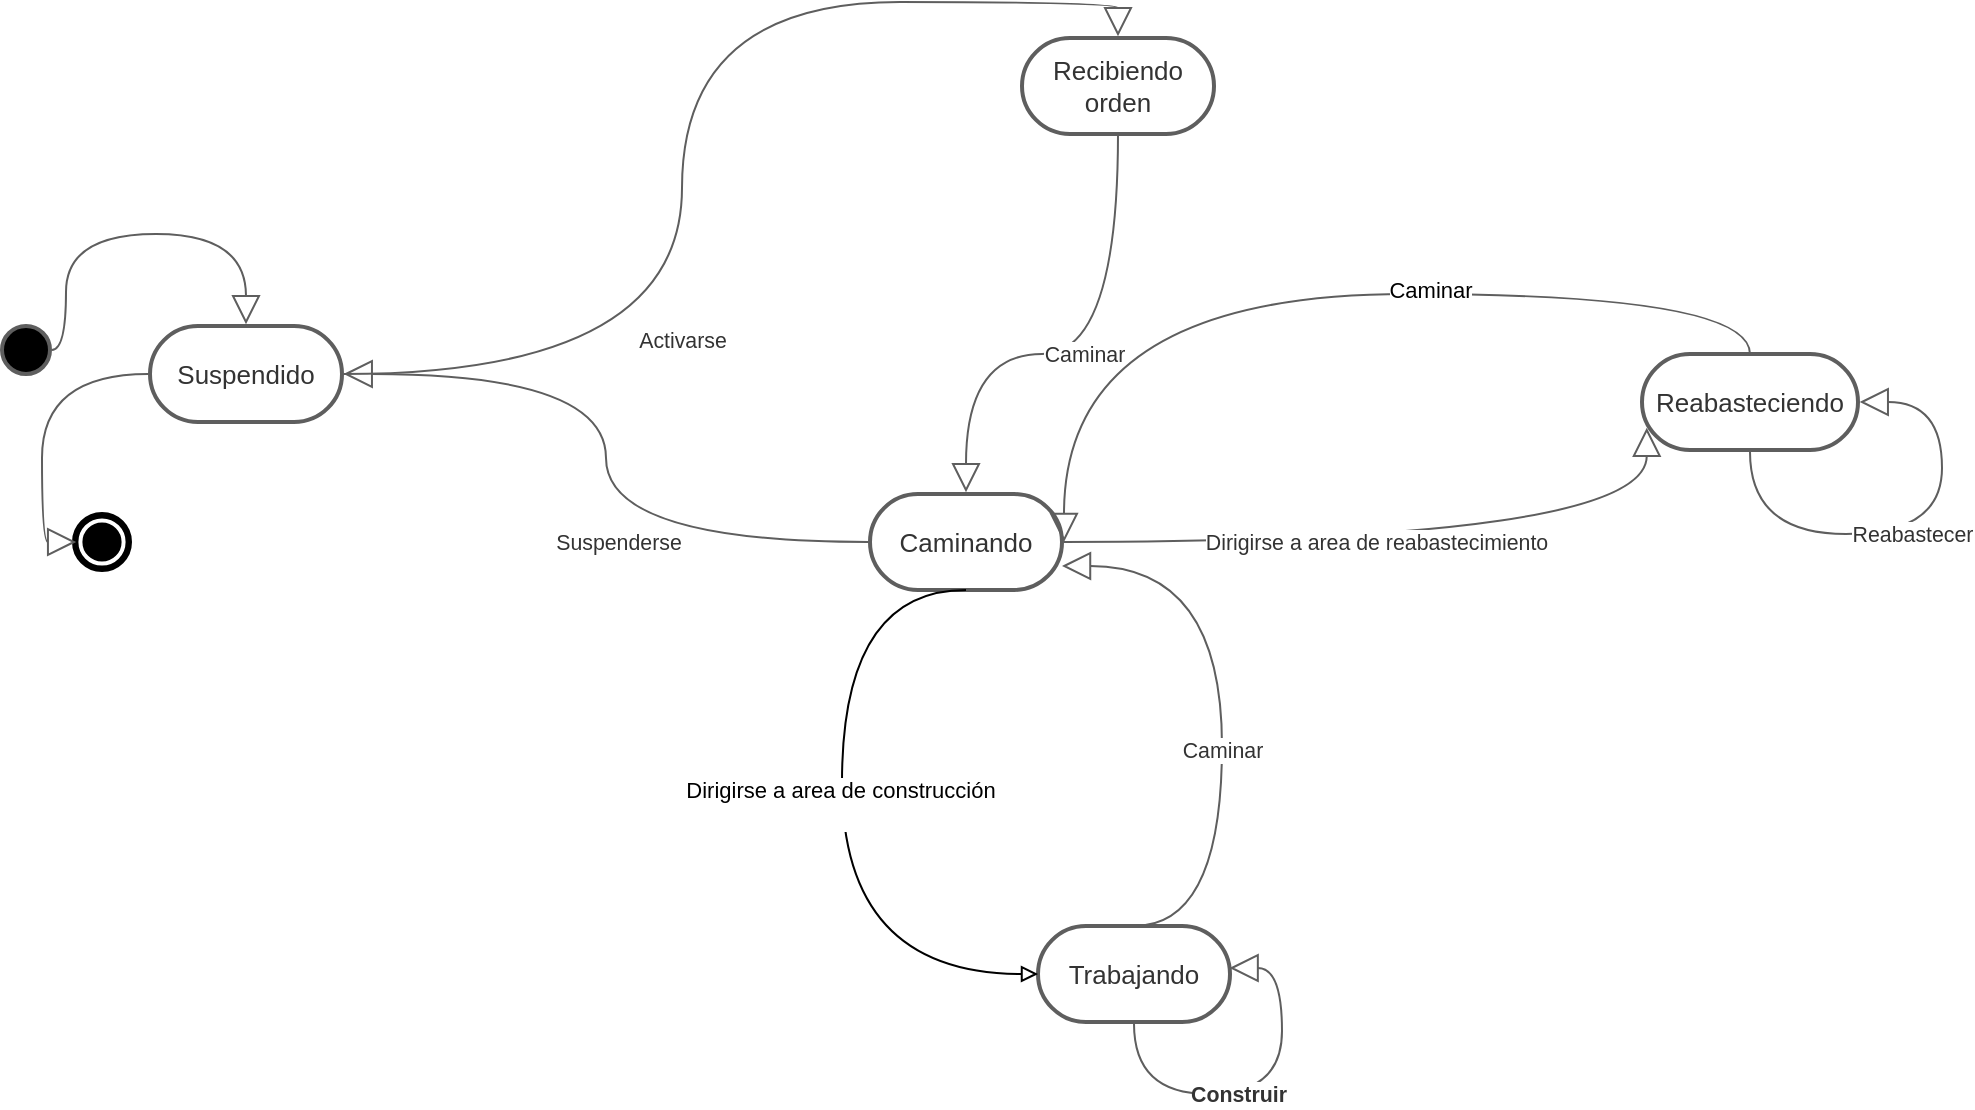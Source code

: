 <mxfile version="13.0.3" type="device"><diagram id="U4A9re-U7QnIiIfkx3cQ" name="Page-1"><mxGraphModel dx="1125" dy="1849" grid="1" gridSize="10" guides="1" tooltips="1" connect="1" arrows="1" fold="1" page="1" pageScale="1" pageWidth="827" pageHeight="1169" math="0" shadow="0"><root><mxCell id="0"/><mxCell id="1" parent="0"/><UserObject label="" lucidchartObjectId="DaKHAA98TjFk" id="cMceQPfkpbQX7eCkPKe--1"><mxCell style="html=1;whiteSpace=wrap;strokeColor=none;fillColor=none;whiteSpace=wrap;fontSize=11;spacing=0;strokeOpacity=100;rounded=1;absoluteArcSize=1;arcSize=7.2;strokeWidth=2;" parent="1" vertex="1" zOrder="0"><mxGeometry x="886" y="5" width="144" height="36" as="geometry"/></mxCell></UserObject><UserObject label="" lucidchartObjectId="jt1GZOERHfiX" id="cMceQPfkpbQX7eCkPKe--2"><mxCell style="html=1;whiteSpace=wrap;ellipse;fillColor=#000000;whiteSpace=wrap;fontSize=11;spacing=0;strokeColor=#5e5e5e;strokeOpacity=100;rounded=1;absoluteArcSize=1;arcSize=7.2;strokeWidth=2;" parent="1" vertex="1" zOrder="1"><mxGeometry x="130" y="96" width="24" height="24" as="geometry"/></mxCell></UserObject><UserObject label="" lucidchartObjectId="wt1GxcRJmUin" id="cMceQPfkpbQX7eCkPKe--3"><mxCell style="html=1;whiteSpace=wrap;shape=mxgraph.bpmn.shape;outline=end;symbol=terminate;strokeColor=#000000;fillColor=#ffffff;whiteSpace=wrap;fontSize=11;spacing=0;strokeOpacity=100;rounded=1;absoluteArcSize=1;arcSize=7.2;strokeWidth=2;" parent="1" vertex="1" zOrder="2"><mxGeometry x="168" y="192" width="24" height="24" as="geometry"/></mxCell></UserObject><UserObject label="Suspendido" lucidchartObjectId="Jt1GqjiidNBa" id="cMceQPfkpbQX7eCkPKe--4"><mxCell style="html=1;whiteSpace=wrap;rounded=1;arcSize=50;whiteSpace=wrap;fontSize=13;fontColor=#333333;spacing=3;strokeColor=#5e5e5e;strokeOpacity=100;strokeWidth=2;fillColor=#FFFFFF;" parent="1" vertex="1" zOrder="3"><mxGeometry x="204" y="96" width="96" height="48" as="geometry"/></mxCell></UserObject><UserObject label="" lucidchartObjectId="cu1GGMdehL4W" id="cMceQPfkpbQX7eCkPKe--5"><mxCell style="html=1;jettySize=18;whiteSpace=wrap;fontSize=11;strokeColor=#5E5E5E;rounded=1;arcSize=12;edgeStyle=orthogonalEdgeStyle;curved=1;startArrow=none;;endArrow=block;endFill=0;endSize=12;;exitX=1.038;exitY=0.5;exitPerimeter=0;entryX=0.5;entryY=-0.019;entryPerimeter=0;" parent="1" source="cMceQPfkpbQX7eCkPKe--2" target="cMceQPfkpbQX7eCkPKe--4" edge="1"><mxGeometry width="100" height="100" relative="1" as="geometry"><Array as="points"><mxPoint x="162" y="108"/><mxPoint x="162" y="50"/><mxPoint x="252" y="50"/></Array></mxGeometry></mxCell></UserObject><UserObject label="Recibiendo orden" lucidchartObjectId="sv1GRC30dEM0" id="cMceQPfkpbQX7eCkPKe--6"><mxCell style="html=1;whiteSpace=wrap;rounded=1;arcSize=50;whiteSpace=wrap;fontSize=13;fontColor=#333333;spacing=3;strokeColor=#5e5e5e;strokeOpacity=100;strokeWidth=2;" parent="1" vertex="1" zOrder="5"><mxGeometry x="640" y="-48" width="96" height="48" as="geometry"/></mxCell></UserObject><UserObject label="Caminando" lucidchartObjectId="yv1GYy1CK_b." id="cMceQPfkpbQX7eCkPKe--7"><mxCell style="html=1;whiteSpace=wrap;rounded=1;arcSize=50;whiteSpace=wrap;fontSize=13;fontColor=#333333;spacing=3;strokeColor=#5e5e5e;strokeOpacity=100;strokeWidth=2;" parent="1" vertex="1" zOrder="6"><mxGeometry x="564" y="180" width="96" height="48" as="geometry"/></mxCell></UserObject><UserObject label="Reabasteciendo" lucidchartObjectId="Jw1G63TemROr" id="cMceQPfkpbQX7eCkPKe--8"><mxCell style="html=1;whiteSpace=wrap;rounded=1;arcSize=50;whiteSpace=wrap;fontSize=13;fontColor=#333333;spacing=3;strokeColor=#5e5e5e;strokeOpacity=100;strokeWidth=2;" parent="1" vertex="1" zOrder="7"><mxGeometry x="950" y="110" width="108" height="48" as="geometry"/></mxCell></UserObject><UserObject label="Trabajando" lucidchartObjectId="3w1GtJfaGEOc" id="cMceQPfkpbQX7eCkPKe--9"><mxCell style="html=1;whiteSpace=wrap;rounded=1;arcSize=50;whiteSpace=wrap;fontSize=13;fontColor=#333333;spacing=3;strokeColor=#5e5e5e;strokeOpacity=100;strokeWidth=2;" parent="1" vertex="1" zOrder="8"><mxGeometry x="648" y="396" width="96" height="48" as="geometry"/></mxCell></UserObject><UserObject label="" lucidchartObjectId="Ly1GXz3~UBw-" id="cMceQPfkpbQX7eCkPKe--10"><mxCell style="html=1;jettySize=18;whiteSpace=wrap;fontSize=11;strokeColor=#5E5E5E;rounded=1;arcSize=12;edgeStyle=orthogonalEdgeStyle;curved=1;startArrow=none;;endArrow=block;endFill=0;endSize=12;;exitX=1.009;exitY=0.5;exitPerimeter=0;entryX=0.5;entryY=-0.019;entryPerimeter=0;" parent="1" source="cMceQPfkpbQX7eCkPKe--4" target="cMceQPfkpbQX7eCkPKe--6" edge="1"><mxGeometry width="100" height="100" relative="1" as="geometry"><Array as="points"/></mxGeometry></mxCell></UserObject><mxCell id="cMceQPfkpbQX7eCkPKe--11" value="&lt;span style=&quot;font-weight: normal&quot;&gt;Activarse&lt;/span&gt;" style="text;html=1;resizable=0;labelBackgroundColor=#ffffff;align=center;verticalAlign=middle;fontStyle=1;fontColor=#333333;;fontSize=10.667;" parent="cMceQPfkpbQX7eCkPKe--10" vertex="1"><mxGeometry x="-0.37" relative="1" as="geometry"/></mxCell><UserObject label="" lucidchartObjectId="8y1G4jAjW5Hl" id="cMceQPfkpbQX7eCkPKe--12"><mxCell style="html=1;jettySize=18;whiteSpace=wrap;fontSize=11;strokeColor=#5E5E5E;rounded=1;arcSize=12;edgeStyle=orthogonalEdgeStyle;curved=1;startArrow=none;;endArrow=block;endFill=0;endSize=12;;exitX=-0.009;exitY=0.5;exitPerimeter=0;entryX=1.009;entryY=0.5;entryPerimeter=0;" parent="1" source="cMceQPfkpbQX7eCkPKe--7" target="cMceQPfkpbQX7eCkPKe--4" edge="1"><mxGeometry width="100" height="100" relative="1" as="geometry"><Array as="points"/></mxGeometry></mxCell></UserObject><mxCell id="cMceQPfkpbQX7eCkPKe--13" value="&lt;span style=&quot;font-weight: normal&quot;&gt;Suspenderse&lt;/span&gt;" style="text;html=1;resizable=0;labelBackgroundColor=#ffffff;align=center;verticalAlign=middle;fontStyle=1;fontColor=#333333;;fontSize=10.667;" parent="cMceQPfkpbQX7eCkPKe--12" vertex="1"><mxGeometry x="-0.276" relative="1" as="geometry"/></mxCell><UserObject label="" lucidchartObjectId="XV9GiKbw8V_T" id="cMceQPfkpbQX7eCkPKe--19"><mxCell style="html=1;jettySize=18;whiteSpace=wrap;fontSize=11;strokeColor=#5E5E5E;rounded=1;arcSize=12;edgeStyle=orthogonalEdgeStyle;curved=1;startArrow=none;;endArrow=block;endFill=0;endSize=12;;exitX=0.5;exitY=1;entryX=0.5;entryY=-0.019;entryPerimeter=0;exitDx=0;exitDy=0;" parent="1" source="cMceQPfkpbQX7eCkPKe--6" target="cMceQPfkpbQX7eCkPKe--7" edge="1"><mxGeometry width="100" height="100" relative="1" as="geometry"><Array as="points"><mxPoint x="688" y="110"/><mxPoint x="612" y="110"/></Array><mxPoint x="768" y="84.9" as="sourcePoint"/></mxGeometry></mxCell></UserObject><mxCell id="cMceQPfkpbQX7eCkPKe--20" value="&lt;span style=&quot;font-weight: normal&quot;&gt;Caminar&lt;/span&gt;" style="text;html=1;resizable=0;labelBackgroundColor=#ffffff;align=center;verticalAlign=middle;fontStyle=1;fontColor=#333333;;fontSize=10.667;" parent="cMceQPfkpbQX7eCkPKe--19" vertex="1"><mxGeometry relative="1" as="geometry"/></mxCell><mxCell id="Yd1igd2m7KnkMqZ-XIlw-1" style="edgeStyle=orthogonalEdgeStyle;rounded=0;orthogonalLoop=1;jettySize=auto;html=1;exitX=0;exitY=0;exitDx=0;exitDy=0;" edge="1" parent="cMceQPfkpbQX7eCkPKe--19" source="cMceQPfkpbQX7eCkPKe--20" target="cMceQPfkpbQX7eCkPKe--20"><mxGeometry relative="1" as="geometry"/></mxCell><UserObject label="" lucidchartObjectId="yb-GbtyJEUZE" id="cMceQPfkpbQX7eCkPKe--21"><mxCell style="html=1;jettySize=18;whiteSpace=wrap;fontSize=11;strokeColor=#5E5E5E;rounded=1;arcSize=12;edgeStyle=orthogonalEdgeStyle;curved=1;startArrow=none;;endArrow=block;endFill=0;endSize=12;;exitX=-0.009;exitY=0.5;exitPerimeter=0;entryX=-0.038;entryY=0.5;entryPerimeter=0;" parent="1" source="cMceQPfkpbQX7eCkPKe--4" target="cMceQPfkpbQX7eCkPKe--3" edge="1"><mxGeometry width="100" height="100" relative="1" as="geometry"><Array as="points"/></mxGeometry></mxCell></UserObject><UserObject label="" lucidchartObjectId="K7cHO7gi7fL_" id="cMceQPfkpbQX7eCkPKe--24"><mxCell style="html=1;jettySize=18;whiteSpace=wrap;fontSize=11;strokeColor=#5E5E5E;rounded=1;arcSize=12;edgeStyle=orthogonalEdgeStyle;curved=1;startArrow=none;;endArrow=block;endFill=0;endSize=12;;exitX=1.009;exitY=0.5;exitPerimeter=0;entryX=0.022;entryY=0.769;entryPerimeter=0;" parent="1" source="cMceQPfkpbQX7eCkPKe--7" target="cMceQPfkpbQX7eCkPKe--8" edge="1"><mxGeometry width="100" height="100" relative="1" as="geometry"><Array as="points"/></mxGeometry></mxCell></UserObject><mxCell id="cMceQPfkpbQX7eCkPKe--25" value="&lt;span style=&quot;font-weight: normal&quot;&gt;Dirigirse a area de reabastecimiento&lt;/span&gt;" style="text;html=1;resizable=0;labelBackgroundColor=#ffffff;align=center;verticalAlign=middle;fontStyle=1;fontColor=#333333;;fontSize=10.667;" parent="cMceQPfkpbQX7eCkPKe--24" vertex="1"><mxGeometry x="-0.109" relative="1" as="geometry"/></mxCell><UserObject label="" lucidchartObjectId="e~cHE5urwd11" id="cMceQPfkpbQX7eCkPKe--26"><mxCell style="html=1;jettySize=18;whiteSpace=wrap;fontSize=11;strokeColor=#5E5E5E;rounded=1;arcSize=12;startArrow=none;;endArrow=block;endFill=0;endSize=12;;edgeStyle=orthogonalEdgeStyle;curved=1;exitX=0.5;exitY=0;exitDx=0;exitDy=0;" parent="1" source="cMceQPfkpbQX7eCkPKe--8" edge="1"><mxGeometry width="100" height="100" relative="1" as="geometry"><Array as="points"><mxPoint x="1004" y="80"/><mxPoint x="661" y="80"/></Array><mxPoint x="661" y="204" as="targetPoint"/></mxGeometry></mxCell></UserObject><mxCell id="Yd1igd2m7KnkMqZ-XIlw-10" value="Caminar" style="edgeLabel;html=1;align=center;verticalAlign=middle;resizable=0;points=[];" vertex="1" connectable="0" parent="cMceQPfkpbQX7eCkPKe--26"><mxGeometry x="-0.236" y="-2" relative="1" as="geometry"><mxPoint as="offset"/></mxGeometry></mxCell><UserObject label="" lucidchartObjectId="zkgHf4K9ohYb" id="cMceQPfkpbQX7eCkPKe--29"><mxCell style="html=1;jettySize=18;whiteSpace=wrap;fontSize=11;strokeColor=#5E5E5E;rounded=1;arcSize=12;edgeStyle=orthogonalEdgeStyle;curved=1;startArrow=none;;endArrow=block;endFill=0;endSize=12;;exitX=0.5;exitY=1.019;exitPerimeter=0;entryX=1.008;entryY=0.5;entryPerimeter=0;" parent="1" source="cMceQPfkpbQX7eCkPKe--8" target="cMceQPfkpbQX7eCkPKe--8" edge="1"><mxGeometry width="100" height="100" relative="1" as="geometry"><Array as="points"><mxPoint x="1004" y="200"/><mxPoint x="1100" y="200"/><mxPoint x="1100" y="134"/></Array></mxGeometry></mxCell></UserObject><mxCell id="cMceQPfkpbQX7eCkPKe--30" value="&lt;span style=&quot;font-weight: normal&quot;&gt;Reabastecer&lt;/span&gt;" style="text;html=1;resizable=0;labelBackgroundColor=#ffffff;align=center;verticalAlign=middle;fontStyle=1;fontColor=#333333;;fontSize=10.667;" parent="cMceQPfkpbQX7eCkPKe--29" vertex="1"><mxGeometry relative="1" as="geometry"/></mxCell><UserObject label="" lucidchartObjectId="IkgHwepAbhuf" id="cMceQPfkpbQX7eCkPKe--31"><mxCell style="html=1;jettySize=18;whiteSpace=wrap;fontSize=11;strokeColor=#5E5E5E;rounded=1;arcSize=12;edgeStyle=orthogonalEdgeStyle;curved=1;startArrow=none;;endArrow=block;endFill=0;endSize=12;;exitX=0.5;exitY=1.019;exitPerimeter=0;entryX=0.998;entryY=0.443;entryDx=0;entryDy=0;entryPerimeter=0;" parent="1" source="cMceQPfkpbQX7eCkPKe--9" target="cMceQPfkpbQX7eCkPKe--9" edge="1"><mxGeometry width="100" height="100" relative="1" as="geometry"><Array as="points"><mxPoint x="696" y="480"/><mxPoint x="770" y="480"/><mxPoint x="770" y="417"/><mxPoint x="744" y="417"/></Array><mxPoint x="780" y="430" as="targetPoint"/></mxGeometry></mxCell></UserObject><mxCell id="cMceQPfkpbQX7eCkPKe--32" value="Construir" style="text;html=1;resizable=0;labelBackgroundColor=#ffffff;align=center;verticalAlign=middle;fontStyle=1;fontColor=#333333;;fontSize=10.667;" parent="cMceQPfkpbQX7eCkPKe--31" vertex="1"><mxGeometry x="-0.129" relative="1" as="geometry"/></mxCell><mxCell id="Yd1igd2m7KnkMqZ-XIlw-3" value="" style="curved=1;endArrow=block;html=1;exitX=0.5;exitY=1;exitDx=0;exitDy=0;entryX=0;entryY=0.5;entryDx=0;entryDy=0;edgeStyle=orthogonalEdgeStyle;endFill=0;" edge="1" parent="1" source="cMceQPfkpbQX7eCkPKe--7" target="cMceQPfkpbQX7eCkPKe--9"><mxGeometry width="50" height="50" relative="1" as="geometry"><mxPoint x="640" y="320" as="sourcePoint"/><mxPoint x="690" y="270" as="targetPoint"/><Array as="points"><mxPoint x="550" y="228"/><mxPoint x="550" y="420"/></Array></mxGeometry></mxCell><mxCell id="Yd1igd2m7KnkMqZ-XIlw-4" value="Dirigirse a area de construcción&lt;br&gt;&lt;span style=&quot;font-weight: 700&quot;&gt;&lt;br&gt;&lt;/span&gt;" style="edgeLabel;html=1;align=center;verticalAlign=middle;resizable=0;points=[];" vertex="1" connectable="0" parent="Yd1igd2m7KnkMqZ-XIlw-3"><mxGeometry x="-0.043" y="-1" relative="1" as="geometry"><mxPoint as="offset"/></mxGeometry></mxCell><UserObject label="" lucidchartObjectId="IkgHwepAbhuf" id="Yd1igd2m7KnkMqZ-XIlw-8"><mxCell style="html=1;jettySize=18;whiteSpace=wrap;fontSize=11;strokeColor=#5E5E5E;rounded=1;arcSize=12;edgeStyle=orthogonalEdgeStyle;curved=1;startArrow=none;;endArrow=block;endFill=0;endSize=12;;exitX=0.5;exitY=0;entryX=1;entryY=0.75;entryDx=0;entryDy=0;exitDx=0;exitDy=0;" edge="1" parent="1" source="cMceQPfkpbQX7eCkPKe--9" target="cMceQPfkpbQX7eCkPKe--7"><mxGeometry width="100" height="100" relative="1" as="geometry"><Array as="points"><mxPoint x="740" y="396"/><mxPoint x="740" y="216"/></Array><mxPoint x="706" y="454.9" as="sourcePoint"/><mxPoint x="753.808" y="427.264" as="targetPoint"/></mxGeometry></mxCell></UserObject><mxCell id="Yd1igd2m7KnkMqZ-XIlw-9" value="&lt;span style=&quot;font-weight: normal&quot;&gt;Caminar&lt;/span&gt;" style="text;html=1;resizable=0;labelBackgroundColor=#ffffff;align=center;verticalAlign=middle;fontStyle=1;fontColor=#333333;;fontSize=10.667;" vertex="1" parent="Yd1igd2m7KnkMqZ-XIlw-8"><mxGeometry x="-0.129" relative="1" as="geometry"/></mxCell></root></mxGraphModel></diagram></mxfile>